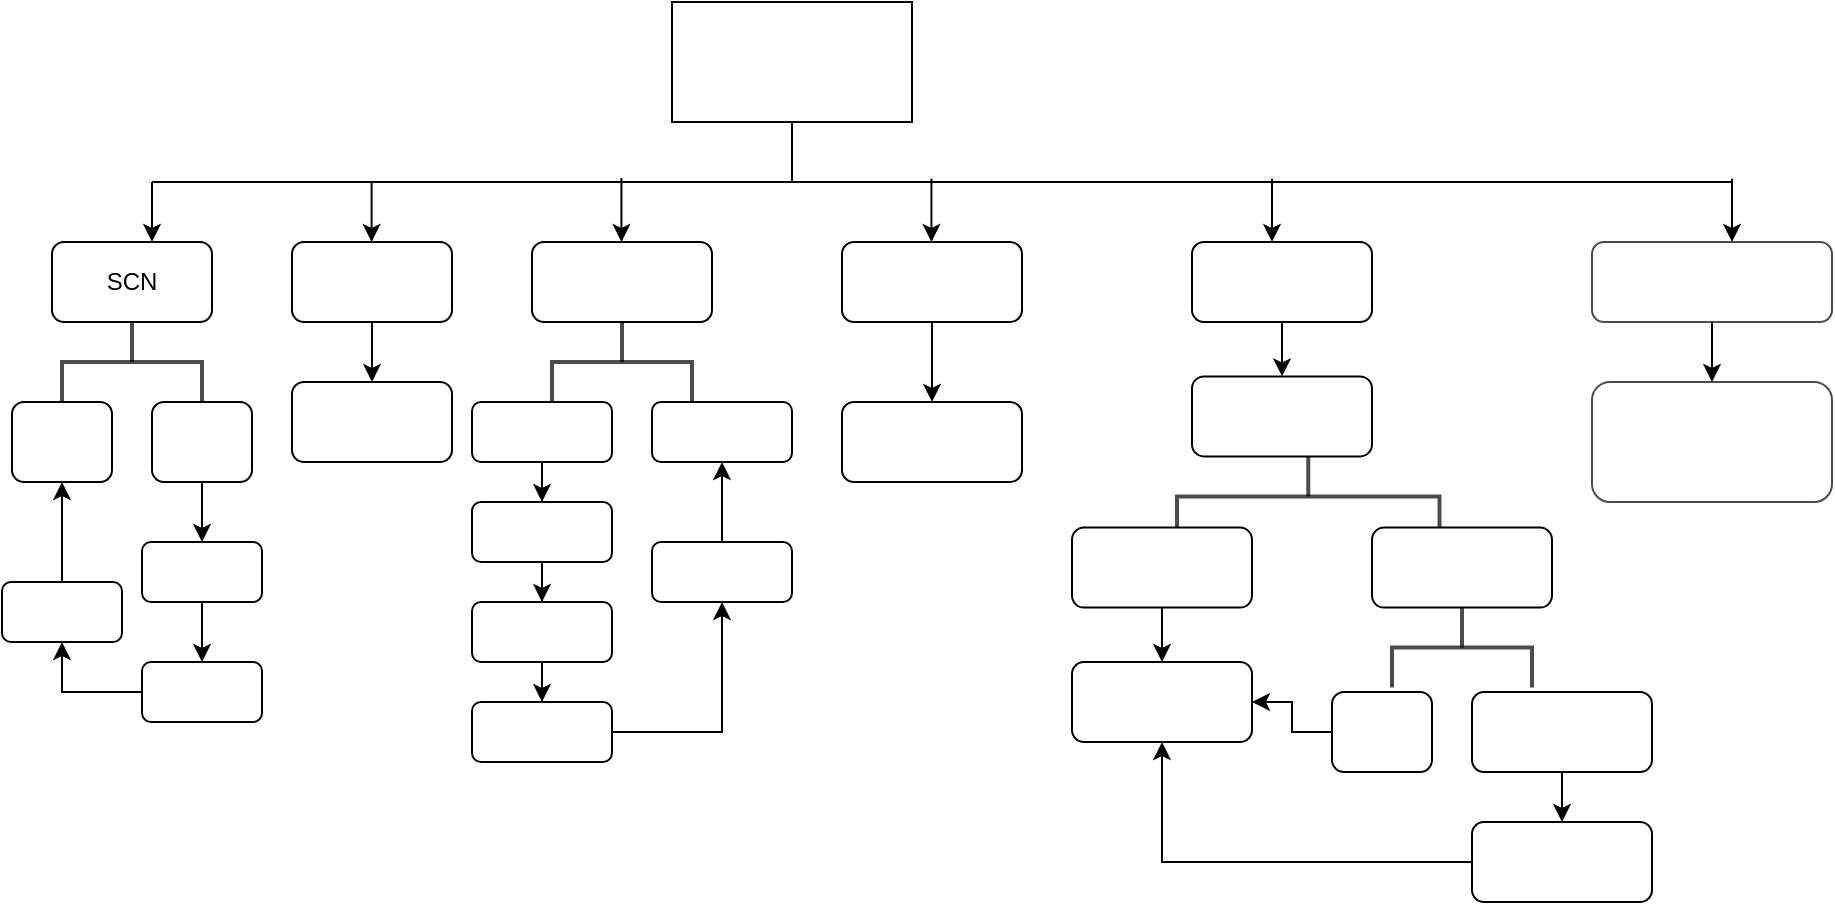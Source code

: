<mxfile version="14.6.6" type="github">
  <diagram id="kgpKYQtTHZ0yAKxKKP6v" name="Page-1">
    <mxGraphModel dx="865" dy="483" grid="1" gridSize="10" guides="1" tooltips="1" connect="1" arrows="1" fold="1" page="1" pageScale="1" pageWidth="850" pageHeight="1400" math="0" shadow="0">
      <root>
        <mxCell id="0" />
        <mxCell id="1" parent="0" />
        <mxCell id="vsJlj80Gs5rXuC83Yg1f-1" value="" style="endArrow=none;html=1;entryX=0.5;entryY=1;entryDx=0;entryDy=0;" edge="1" parent="1" target="vsJlj80Gs5rXuC83Yg1f-2">
          <mxGeometry width="50" height="50" relative="1" as="geometry">
            <mxPoint x="400" y="200" as="sourcePoint" />
            <mxPoint x="370" y="200" as="targetPoint" />
          </mxGeometry>
        </mxCell>
        <mxCell id="vsJlj80Gs5rXuC83Yg1f-2" value="" style="rounded=0;whiteSpace=wrap;html=1;" vertex="1" parent="1">
          <mxGeometry x="340" y="110" width="120" height="60" as="geometry" />
        </mxCell>
        <mxCell id="vsJlj80Gs5rXuC83Yg1f-3" value="" style="endArrow=none;html=1;" edge="1" parent="1">
          <mxGeometry width="50" height="50" relative="1" as="geometry">
            <mxPoint x="80" y="200" as="sourcePoint" />
            <mxPoint x="400" y="200" as="targetPoint" />
          </mxGeometry>
        </mxCell>
        <mxCell id="vsJlj80Gs5rXuC83Yg1f-44" value="" style="edgeStyle=orthogonalEdgeStyle;rounded=0;orthogonalLoop=1;jettySize=auto;html=1;" edge="1" parent="1" source="vsJlj80Gs5rXuC83Yg1f-6" target="vsJlj80Gs5rXuC83Yg1f-43">
          <mxGeometry relative="1" as="geometry" />
        </mxCell>
        <mxCell id="vsJlj80Gs5rXuC83Yg1f-6" value="" style="rounded=1;whiteSpace=wrap;html=1;" vertex="1" parent="1">
          <mxGeometry x="150" y="230" width="80" height="40" as="geometry" />
        </mxCell>
        <mxCell id="vsJlj80Gs5rXuC83Yg1f-108" value="" style="edgeStyle=orthogonalEdgeStyle;rounded=0;orthogonalLoop=1;jettySize=auto;html=1;" edge="1" parent="1" source="vsJlj80Gs5rXuC83Yg1f-13" target="vsJlj80Gs5rXuC83Yg1f-107">
          <mxGeometry relative="1" as="geometry" />
        </mxCell>
        <mxCell id="vsJlj80Gs5rXuC83Yg1f-13" value="" style="rounded=1;whiteSpace=wrap;html=1;opacity=70;" vertex="1" parent="1">
          <mxGeometry x="800" y="230" width="120" height="40" as="geometry" />
        </mxCell>
        <mxCell id="vsJlj80Gs5rXuC83Yg1f-20" value="" style="endArrow=classic;html=1;" edge="1" parent="1">
          <mxGeometry width="50" height="50" relative="1" as="geometry">
            <mxPoint x="80" y="200" as="sourcePoint" />
            <mxPoint x="80" y="230" as="targetPoint" />
          </mxGeometry>
        </mxCell>
        <mxCell id="vsJlj80Gs5rXuC83Yg1f-23" value="" style="endArrow=classic;html=1;" edge="1" parent="1">
          <mxGeometry width="50" height="50" relative="1" as="geometry">
            <mxPoint x="314.71" y="198" as="sourcePoint" />
            <mxPoint x="314.71" y="230" as="targetPoint" />
          </mxGeometry>
        </mxCell>
        <mxCell id="vsJlj80Gs5rXuC83Yg1f-76" value="" style="edgeStyle=orthogonalEdgeStyle;rounded=0;orthogonalLoop=1;jettySize=auto;html=1;" edge="1" parent="1" source="vsJlj80Gs5rXuC83Yg1f-24" target="vsJlj80Gs5rXuC83Yg1f-75">
          <mxGeometry relative="1" as="geometry" />
        </mxCell>
        <mxCell id="vsJlj80Gs5rXuC83Yg1f-24" value="" style="rounded=1;whiteSpace=wrap;html=1;" vertex="1" parent="1">
          <mxGeometry x="425" y="230" width="90" height="40" as="geometry" />
        </mxCell>
        <mxCell id="vsJlj80Gs5rXuC83Yg1f-82" value="" style="edgeStyle=orthogonalEdgeStyle;rounded=0;orthogonalLoop=1;jettySize=auto;html=1;entryX=0.5;entryY=0;entryDx=0;entryDy=0;" edge="1" parent="1" source="vsJlj80Gs5rXuC83Yg1f-25" target="vsJlj80Gs5rXuC83Yg1f-80">
          <mxGeometry relative="1" as="geometry">
            <mxPoint x="660.029" y="410" as="targetPoint" />
          </mxGeometry>
        </mxCell>
        <mxCell id="vsJlj80Gs5rXuC83Yg1f-25" value="" style="rounded=1;whiteSpace=wrap;html=1;" vertex="1" parent="1">
          <mxGeometry x="600" y="230" width="90" height="40" as="geometry" />
        </mxCell>
        <mxCell id="vsJlj80Gs5rXuC83Yg1f-26" value="" style="endArrow=classic;html=1;" edge="1" parent="1">
          <mxGeometry width="50" height="50" relative="1" as="geometry">
            <mxPoint x="469.71" y="198.36" as="sourcePoint" />
            <mxPoint x="469.71" y="230" as="targetPoint" />
          </mxGeometry>
        </mxCell>
        <mxCell id="vsJlj80Gs5rXuC83Yg1f-27" value="" style="endArrow=none;html=1;" edge="1" parent="1">
          <mxGeometry width="50" height="50" relative="1" as="geometry">
            <mxPoint x="400" y="200" as="sourcePoint" />
            <mxPoint x="870" y="200" as="targetPoint" />
          </mxGeometry>
        </mxCell>
        <mxCell id="vsJlj80Gs5rXuC83Yg1f-28" value="" style="endArrow=classic;html=1;" edge="1" parent="1">
          <mxGeometry width="50" height="50" relative="1" as="geometry">
            <mxPoint x="640" y="198.36" as="sourcePoint" />
            <mxPoint x="640" y="230" as="targetPoint" />
          </mxGeometry>
        </mxCell>
        <mxCell id="vsJlj80Gs5rXuC83Yg1f-30" value="" style="endArrow=classic;html=1;" edge="1" parent="1">
          <mxGeometry width="50" height="50" relative="1" as="geometry">
            <mxPoint x="189.8" y="200" as="sourcePoint" />
            <mxPoint x="189.8" y="230" as="targetPoint" />
          </mxGeometry>
        </mxCell>
        <mxCell id="vsJlj80Gs5rXuC83Yg1f-43" value="" style="rounded=1;whiteSpace=wrap;html=1;" vertex="1" parent="1">
          <mxGeometry x="150" y="300" width="80" height="40" as="geometry" />
        </mxCell>
        <mxCell id="vsJlj80Gs5rXuC83Yg1f-47" value="" style="group" vertex="1" connectable="0" parent="1">
          <mxGeometry x="5" y="230" width="130" height="240" as="geometry" />
        </mxCell>
        <mxCell id="vsJlj80Gs5rXuC83Yg1f-5" value="SCN" style="rounded=1;whiteSpace=wrap;html=1;" vertex="1" parent="vsJlj80Gs5rXuC83Yg1f-47">
          <mxGeometry x="25" width="80" height="40" as="geometry" />
        </mxCell>
        <mxCell id="vsJlj80Gs5rXuC83Yg1f-29" value="" style="strokeWidth=2;html=1;shape=mxgraph.flowchart.annotation_2;align=left;labelPosition=right;pointerEvents=1;opacity=70;rotation=90;" vertex="1" parent="vsJlj80Gs5rXuC83Yg1f-47">
          <mxGeometry x="45" y="25" width="40" height="70" as="geometry" />
        </mxCell>
        <mxCell id="vsJlj80Gs5rXuC83Yg1f-33" value="" style="rounded=1;whiteSpace=wrap;html=1;" vertex="1" parent="vsJlj80Gs5rXuC83Yg1f-47">
          <mxGeometry x="75" y="80" width="50" height="40" as="geometry" />
        </mxCell>
        <mxCell id="vsJlj80Gs5rXuC83Yg1f-34" value="" style="rounded=1;whiteSpace=wrap;html=1;" vertex="1" parent="vsJlj80Gs5rXuC83Yg1f-47">
          <mxGeometry x="5" y="80" width="50" height="40" as="geometry" />
        </mxCell>
        <mxCell id="vsJlj80Gs5rXuC83Yg1f-36" value="" style="rounded=1;whiteSpace=wrap;html=1;" vertex="1" parent="vsJlj80Gs5rXuC83Yg1f-47">
          <mxGeometry x="70" y="150" width="60" height="30" as="geometry" />
        </mxCell>
        <mxCell id="vsJlj80Gs5rXuC83Yg1f-37" value="" style="edgeStyle=orthogonalEdgeStyle;rounded=0;orthogonalLoop=1;jettySize=auto;html=1;" edge="1" parent="vsJlj80Gs5rXuC83Yg1f-47" source="vsJlj80Gs5rXuC83Yg1f-33" target="vsJlj80Gs5rXuC83Yg1f-36">
          <mxGeometry relative="1" as="geometry" />
        </mxCell>
        <mxCell id="vsJlj80Gs5rXuC83Yg1f-38" value="" style="rounded=1;whiteSpace=wrap;html=1;" vertex="1" parent="vsJlj80Gs5rXuC83Yg1f-47">
          <mxGeometry x="70" y="210" width="60" height="30" as="geometry" />
        </mxCell>
        <mxCell id="vsJlj80Gs5rXuC83Yg1f-39" value="" style="edgeStyle=orthogonalEdgeStyle;rounded=0;orthogonalLoop=1;jettySize=auto;html=1;" edge="1" parent="vsJlj80Gs5rXuC83Yg1f-47" source="vsJlj80Gs5rXuC83Yg1f-36" target="vsJlj80Gs5rXuC83Yg1f-38">
          <mxGeometry relative="1" as="geometry" />
        </mxCell>
        <mxCell id="vsJlj80Gs5rXuC83Yg1f-42" value="" style="edgeStyle=orthogonalEdgeStyle;rounded=0;orthogonalLoop=1;jettySize=auto;html=1;" edge="1" parent="vsJlj80Gs5rXuC83Yg1f-47" source="vsJlj80Gs5rXuC83Yg1f-40" target="vsJlj80Gs5rXuC83Yg1f-34">
          <mxGeometry relative="1" as="geometry" />
        </mxCell>
        <mxCell id="vsJlj80Gs5rXuC83Yg1f-40" value="" style="rounded=1;whiteSpace=wrap;html=1;" vertex="1" parent="vsJlj80Gs5rXuC83Yg1f-47">
          <mxGeometry y="170" width="60" height="30" as="geometry" />
        </mxCell>
        <mxCell id="vsJlj80Gs5rXuC83Yg1f-41" value="" style="edgeStyle=orthogonalEdgeStyle;rounded=0;orthogonalLoop=1;jettySize=auto;html=1;" edge="1" parent="vsJlj80Gs5rXuC83Yg1f-47" source="vsJlj80Gs5rXuC83Yg1f-38" target="vsJlj80Gs5rXuC83Yg1f-40">
          <mxGeometry relative="1" as="geometry" />
        </mxCell>
        <mxCell id="vsJlj80Gs5rXuC83Yg1f-51" value="" style="rounded=1;whiteSpace=wrap;html=1;" vertex="1" parent="1">
          <mxGeometry x="330" y="310" width="70" height="30" as="geometry" />
        </mxCell>
        <mxCell id="vsJlj80Gs5rXuC83Yg1f-67" value="" style="edgeStyle=orthogonalEdgeStyle;rounded=0;orthogonalLoop=1;jettySize=auto;html=1;" edge="1" parent="1" source="vsJlj80Gs5rXuC83Yg1f-65" target="vsJlj80Gs5rXuC83Yg1f-66">
          <mxGeometry x="260" y="230" as="geometry" />
        </mxCell>
        <mxCell id="vsJlj80Gs5rXuC83Yg1f-65" value="" style="rounded=1;whiteSpace=wrap;html=1;" vertex="1" parent="1">
          <mxGeometry x="240" y="310" width="70" height="30" as="geometry" />
        </mxCell>
        <mxCell id="vsJlj80Gs5rXuC83Yg1f-69" value="" style="edgeStyle=orthogonalEdgeStyle;rounded=0;orthogonalLoop=1;jettySize=auto;html=1;" edge="1" parent="1" source="vsJlj80Gs5rXuC83Yg1f-66" target="vsJlj80Gs5rXuC83Yg1f-68">
          <mxGeometry x="260" y="230" as="geometry" />
        </mxCell>
        <mxCell id="vsJlj80Gs5rXuC83Yg1f-66" value="" style="rounded=1;whiteSpace=wrap;html=1;" vertex="1" parent="1">
          <mxGeometry x="240" y="360" width="70" height="30" as="geometry" />
        </mxCell>
        <mxCell id="vsJlj80Gs5rXuC83Yg1f-71" value="" style="edgeStyle=orthogonalEdgeStyle;rounded=0;orthogonalLoop=1;jettySize=auto;html=1;" edge="1" parent="1" source="vsJlj80Gs5rXuC83Yg1f-68" target="vsJlj80Gs5rXuC83Yg1f-70">
          <mxGeometry relative="1" as="geometry" />
        </mxCell>
        <mxCell id="vsJlj80Gs5rXuC83Yg1f-68" value="" style="rounded=1;whiteSpace=wrap;html=1;" vertex="1" parent="1">
          <mxGeometry x="240" y="410" width="70" height="30" as="geometry" />
        </mxCell>
        <mxCell id="vsJlj80Gs5rXuC83Yg1f-73" value="" style="edgeStyle=orthogonalEdgeStyle;rounded=0;orthogonalLoop=1;jettySize=auto;html=1;" edge="1" parent="1" source="vsJlj80Gs5rXuC83Yg1f-70" target="vsJlj80Gs5rXuC83Yg1f-72">
          <mxGeometry relative="1" as="geometry" />
        </mxCell>
        <mxCell id="vsJlj80Gs5rXuC83Yg1f-70" value="" style="rounded=1;whiteSpace=wrap;html=1;" vertex="1" parent="1">
          <mxGeometry x="240" y="460" width="70" height="30" as="geometry" />
        </mxCell>
        <mxCell id="vsJlj80Gs5rXuC83Yg1f-74" value="" style="edgeStyle=orthogonalEdgeStyle;rounded=0;orthogonalLoop=1;jettySize=auto;html=1;" edge="1" parent="1" source="vsJlj80Gs5rXuC83Yg1f-72" target="vsJlj80Gs5rXuC83Yg1f-51">
          <mxGeometry relative="1" as="geometry" />
        </mxCell>
        <mxCell id="vsJlj80Gs5rXuC83Yg1f-72" value="" style="rounded=1;whiteSpace=wrap;html=1;" vertex="1" parent="1">
          <mxGeometry x="330" y="380" width="70" height="30" as="geometry" />
        </mxCell>
        <mxCell id="vsJlj80Gs5rXuC83Yg1f-75" value="" style="rounded=1;whiteSpace=wrap;html=1;" vertex="1" parent="1">
          <mxGeometry x="425" y="310" width="90" height="40" as="geometry" />
        </mxCell>
        <mxCell id="vsJlj80Gs5rXuC83Yg1f-77" value="" style="group" vertex="1" connectable="0" parent="1">
          <mxGeometry x="270" y="230" width="90" height="80" as="geometry" />
        </mxCell>
        <mxCell id="vsJlj80Gs5rXuC83Yg1f-49" value="" style="strokeWidth=2;html=1;shape=mxgraph.flowchart.annotation_2;align=left;labelPosition=right;pointerEvents=1;opacity=70;rotation=90;" vertex="1" parent="vsJlj80Gs5rXuC83Yg1f-77">
          <mxGeometry x="25" y="25" width="40" height="70" as="geometry" />
        </mxCell>
        <mxCell id="vsJlj80Gs5rXuC83Yg1f-22" value="" style="rounded=1;whiteSpace=wrap;html=1;" vertex="1" parent="vsJlj80Gs5rXuC83Yg1f-77">
          <mxGeometry width="90" height="40" as="geometry" />
        </mxCell>
        <mxCell id="vsJlj80Gs5rXuC83Yg1f-78" value="" style="group" vertex="1" connectable="0" parent="1">
          <mxGeometry x="600" y="297.19" width="140" height="155.62" as="geometry" />
        </mxCell>
        <mxCell id="vsJlj80Gs5rXuC83Yg1f-79" value="" style="strokeWidth=2;html=1;shape=mxgraph.flowchart.annotation_2;align=left;labelPosition=right;pointerEvents=1;opacity=70;rotation=90;" vertex="1" parent="vsJlj80Gs5rXuC83Yg1f-78">
          <mxGeometry x="38.13" y="-5.62" width="40" height="131.25" as="geometry" />
        </mxCell>
        <mxCell id="vsJlj80Gs5rXuC83Yg1f-80" value="" style="rounded=1;whiteSpace=wrap;html=1;" vertex="1" parent="vsJlj80Gs5rXuC83Yg1f-78">
          <mxGeometry width="90" height="40" as="geometry" />
        </mxCell>
        <mxCell id="vsJlj80Gs5rXuC83Yg1f-85" value="" style="rounded=1;whiteSpace=wrap;html=1;" vertex="1" parent="vsJlj80Gs5rXuC83Yg1f-78">
          <mxGeometry x="-60" y="75.62" width="90" height="40" as="geometry" />
        </mxCell>
        <mxCell id="vsJlj80Gs5rXuC83Yg1f-92" value="" style="group" vertex="1" connectable="0" parent="vsJlj80Gs5rXuC83Yg1f-78">
          <mxGeometry x="90" y="75.62" width="90" height="80" as="geometry" />
        </mxCell>
        <mxCell id="vsJlj80Gs5rXuC83Yg1f-93" value="" style="strokeWidth=2;html=1;shape=mxgraph.flowchart.annotation_2;align=left;labelPosition=right;pointerEvents=1;opacity=70;rotation=90;" vertex="1" parent="vsJlj80Gs5rXuC83Yg1f-92">
          <mxGeometry x="25" y="25" width="40" height="70" as="geometry" />
        </mxCell>
        <mxCell id="vsJlj80Gs5rXuC83Yg1f-94" value="" style="rounded=1;whiteSpace=wrap;html=1;" vertex="1" parent="vsJlj80Gs5rXuC83Yg1f-92">
          <mxGeometry width="90" height="40" as="geometry" />
        </mxCell>
        <mxCell id="vsJlj80Gs5rXuC83Yg1f-86" value="" style="rounded=1;whiteSpace=wrap;html=1;" vertex="1" parent="1">
          <mxGeometry x="540" y="440" width="90" height="40" as="geometry" />
        </mxCell>
        <mxCell id="vsJlj80Gs5rXuC83Yg1f-87" value="" style="edgeStyle=orthogonalEdgeStyle;rounded=0;orthogonalLoop=1;jettySize=auto;html=1;" edge="1" parent="1" source="vsJlj80Gs5rXuC83Yg1f-85" target="vsJlj80Gs5rXuC83Yg1f-86">
          <mxGeometry relative="1" as="geometry" />
        </mxCell>
        <mxCell id="vsJlj80Gs5rXuC83Yg1f-105" value="" style="edgeStyle=orthogonalEdgeStyle;rounded=0;orthogonalLoop=1;jettySize=auto;html=1;" edge="1" parent="1" source="vsJlj80Gs5rXuC83Yg1f-96" target="vsJlj80Gs5rXuC83Yg1f-86">
          <mxGeometry relative="1" as="geometry" />
        </mxCell>
        <mxCell id="vsJlj80Gs5rXuC83Yg1f-96" value="" style="rounded=1;whiteSpace=wrap;html=1;" vertex="1" parent="1">
          <mxGeometry x="670" y="455" width="50" height="40" as="geometry" />
        </mxCell>
        <mxCell id="vsJlj80Gs5rXuC83Yg1f-102" value="" style="edgeStyle=orthogonalEdgeStyle;rounded=0;orthogonalLoop=1;jettySize=auto;html=1;" edge="1" parent="1" source="vsJlj80Gs5rXuC83Yg1f-100" target="vsJlj80Gs5rXuC83Yg1f-101">
          <mxGeometry relative="1" as="geometry" />
        </mxCell>
        <mxCell id="vsJlj80Gs5rXuC83Yg1f-100" value="" style="rounded=1;whiteSpace=wrap;html=1;" vertex="1" parent="1">
          <mxGeometry x="740" y="455" width="90" height="40" as="geometry" />
        </mxCell>
        <mxCell id="vsJlj80Gs5rXuC83Yg1f-104" value="" style="edgeStyle=orthogonalEdgeStyle;rounded=0;orthogonalLoop=1;jettySize=auto;html=1;entryX=0.5;entryY=1;entryDx=0;entryDy=0;" edge="1" parent="1" source="vsJlj80Gs5rXuC83Yg1f-101" target="vsJlj80Gs5rXuC83Yg1f-86">
          <mxGeometry relative="1" as="geometry">
            <mxPoint x="660" y="540" as="targetPoint" />
          </mxGeometry>
        </mxCell>
        <mxCell id="vsJlj80Gs5rXuC83Yg1f-101" value="" style="rounded=1;whiteSpace=wrap;html=1;" vertex="1" parent="1">
          <mxGeometry x="740" y="520" width="90" height="40" as="geometry" />
        </mxCell>
        <mxCell id="vsJlj80Gs5rXuC83Yg1f-106" value="" style="endArrow=classic;html=1;" edge="1" parent="1">
          <mxGeometry width="50" height="50" relative="1" as="geometry">
            <mxPoint x="870" y="198.36" as="sourcePoint" />
            <mxPoint x="870" y="230" as="targetPoint" />
          </mxGeometry>
        </mxCell>
        <mxCell id="vsJlj80Gs5rXuC83Yg1f-107" value="" style="rounded=1;whiteSpace=wrap;html=1;opacity=70;" vertex="1" parent="1">
          <mxGeometry x="800" y="300" width="120" height="60" as="geometry" />
        </mxCell>
      </root>
    </mxGraphModel>
  </diagram>
</mxfile>
